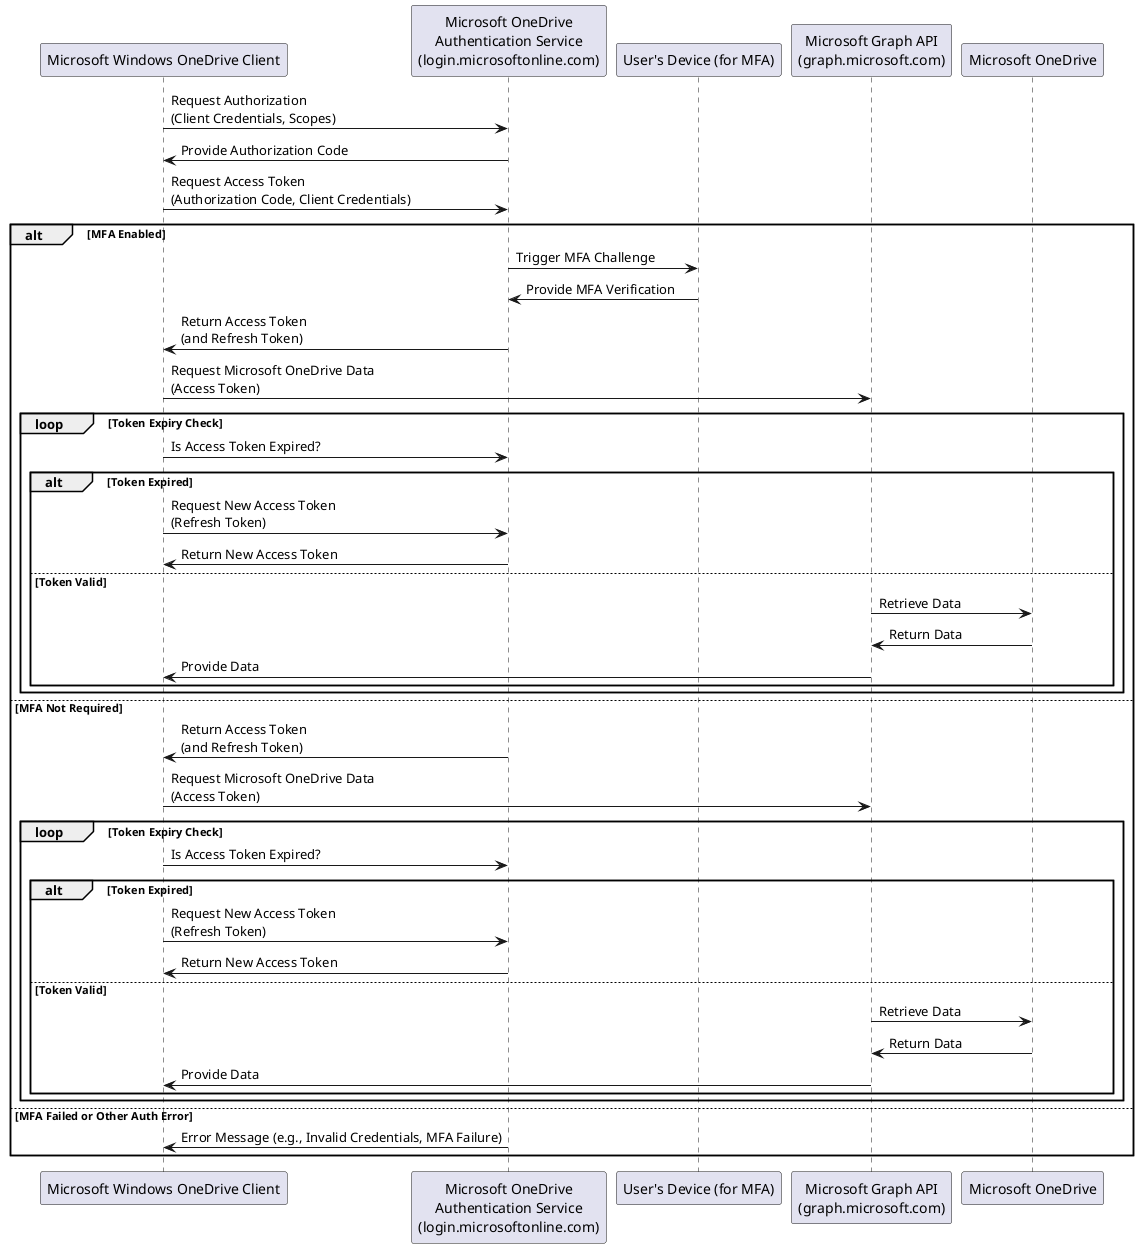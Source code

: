 @startuml
participant "Microsoft Windows OneDrive Client"
participant "Microsoft OneDrive\nAuthentication Service\n(login.microsoftonline.com)" as AuthServer
participant "User's Device (for MFA)" as UserDevice
participant "Microsoft Graph API\n(graph.microsoft.com)" as GraphAPI
participant "Microsoft OneDrive"

"Microsoft Windows OneDrive Client" -> AuthServer: Request Authorization\n(Client Credentials, Scopes)
AuthServer -> "Microsoft Windows OneDrive Client": Provide Authorization Code

"Microsoft Windows OneDrive Client" -> AuthServer: Request Access Token\n(Authorization Code, Client Credentials)

alt MFA Enabled
    AuthServer -> UserDevice: Trigger MFA Challenge
    UserDevice -> AuthServer: Provide MFA Verification
    AuthServer -> "Microsoft Windows OneDrive Client": Return Access Token\n(and Refresh Token)
    "Microsoft Windows OneDrive Client" -> GraphAPI: Request Microsoft OneDrive Data\n(Access Token)
    loop Token Expiry Check
        "Microsoft Windows OneDrive Client" -> AuthServer: Is Access Token Expired?
        alt Token Expired
            "Microsoft Windows OneDrive Client" -> AuthServer: Request New Access Token\n(Refresh Token)
            AuthServer -> "Microsoft Windows OneDrive Client": Return New Access Token
        else Token Valid
            GraphAPI -> "Microsoft OneDrive": Retrieve Data
            "Microsoft OneDrive" -> GraphAPI: Return Data
            GraphAPI -> "Microsoft Windows OneDrive Client": Provide Data
        end
    end
else MFA Not Required
    AuthServer -> "Microsoft Windows OneDrive Client": Return Access Token\n(and Refresh Token)
    "Microsoft Windows OneDrive Client" -> GraphAPI: Request Microsoft OneDrive Data\n(Access Token)
    loop Token Expiry Check
        "Microsoft Windows OneDrive Client" -> AuthServer: Is Access Token Expired?
        alt Token Expired
            "Microsoft Windows OneDrive Client" -> AuthServer: Request New Access Token\n(Refresh Token)
            AuthServer -> "Microsoft Windows OneDrive Client": Return New Access Token
        else Token Valid
            GraphAPI -> "Microsoft OneDrive": Retrieve Data
            "Microsoft OneDrive" -> GraphAPI: Return Data
            GraphAPI -> "Microsoft Windows OneDrive Client": Provide Data
        end
    end
else MFA Failed or Other Auth Error
    AuthServer -> "Microsoft Windows OneDrive Client": Error Message (e.g., Invalid Credentials, MFA Failure)
end

@enduml